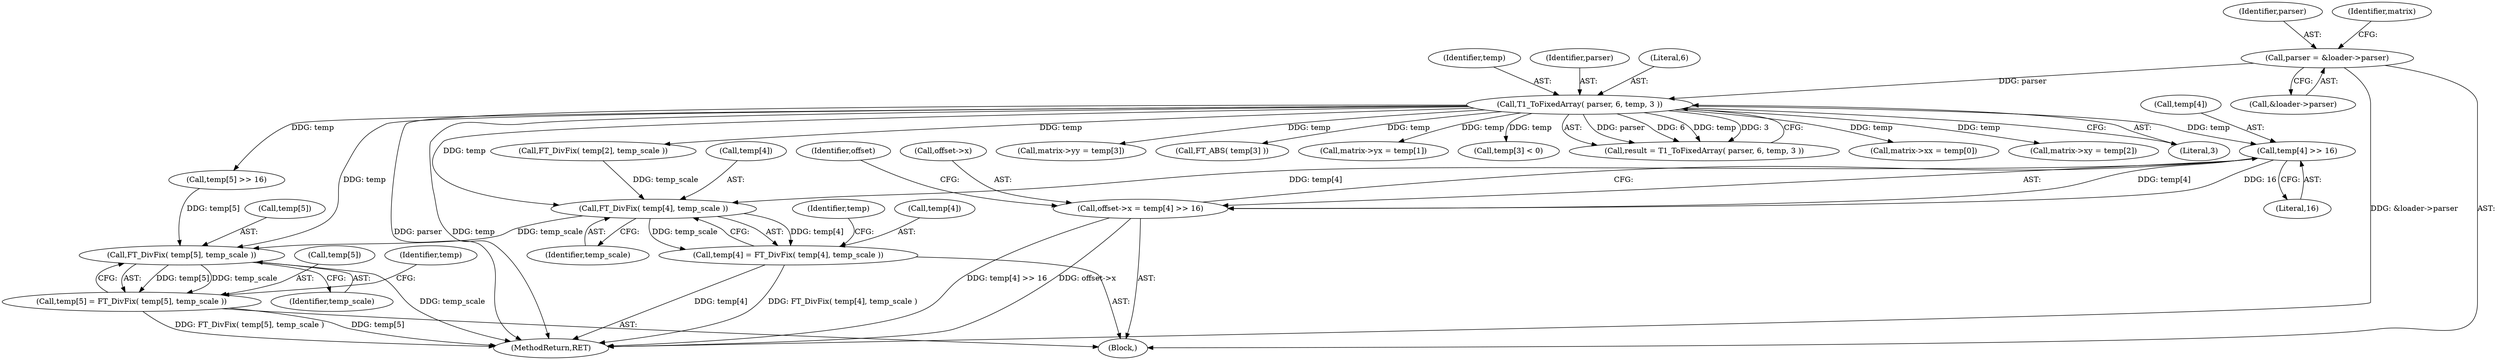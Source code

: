 digraph "0_savannah_8b281f83e8516535756f92dbf90940ac44bd45e1_1@array" {
"1000220" [label="(Call,temp[4] >> 16)"];
"1000147" [label="(Call,T1_ToFixedArray( parser, 6, temp, 3 ))"];
"1000109" [label="(Call,parser = &loader->parser)"];
"1000216" [label="(Call,offset->x = temp[4] >> 16)"];
"1000247" [label="(Call,FT_DivFix( temp[4], temp_scale ))"];
"1000243" [label="(Call,temp[4] = FT_DivFix( temp[4], temp_scale ))"];
"1000256" [label="(Call,FT_DivFix( temp[5], temp_scale ))"];
"1000252" [label="(Call,temp[5] = FT_DivFix( temp[5], temp_scale ))"];
"1000209" [label="(Call,matrix->yy = temp[3])"];
"1000224" [label="(Literal,16)"];
"1000227" [label="(Identifier,offset)"];
"1000254" [label="(Identifier,temp)"];
"1000220" [label="(Call,temp[4] >> 16)"];
"1000168" [label="(Call,FT_ABS( temp[3] ))"];
"1000150" [label="(Identifier,temp)"];
"1000252" [label="(Call,temp[5] = FT_DivFix( temp[5], temp_scale ))"];
"1000195" [label="(Call,matrix->yx = temp[1])"];
"1000253" [label="(Call,temp[5])"];
"1000247" [label="(Call,FT_DivFix( temp[4], temp_scale ))"];
"1000257" [label="(Call,temp[5])"];
"1000251" [label="(Identifier,temp_scale)"];
"1000110" [label="(Identifier,parser)"];
"1000256" [label="(Call,FT_DivFix( temp[5], temp_scale ))"];
"1000266" [label="(Call,temp[3] < 0)"];
"1000145" [label="(Call,result = T1_ToFixedArray( parser, 6, temp, 3 ))"];
"1000217" [label="(Call,offset->x)"];
"1000229" [label="(Call,temp[5] >> 16)"];
"1000248" [label="(Call,temp[4])"];
"1000117" [label="(Identifier,matrix)"];
"1000244" [label="(Call,temp[4])"];
"1000107" [label="(Block,)"];
"1000111" [label="(Call,&loader->parser)"];
"1000221" [label="(Call,temp[4])"];
"1000260" [label="(Identifier,temp_scale)"];
"1000148" [label="(Identifier,parser)"];
"1000149" [label="(Literal,6)"];
"1000238" [label="(Call,FT_DivFix( temp[2], temp_scale ))"];
"1000109" [label="(Call,parser = &loader->parser)"];
"1000243" [label="(Call,temp[4] = FT_DivFix( temp[4], temp_scale ))"];
"1000188" [label="(Call,matrix->xx = temp[0])"];
"1000216" [label="(Call,offset->x = temp[4] >> 16)"];
"1000147" [label="(Call,T1_ToFixedArray( parser, 6, temp, 3 ))"];
"1000202" [label="(Call,matrix->xy = temp[2])"];
"1000151" [label="(Literal,3)"];
"1000274" [label="(MethodReturn,RET)"];
"1000263" [label="(Identifier,temp)"];
"1000220" -> "1000216"  [label="AST: "];
"1000220" -> "1000224"  [label="CFG: "];
"1000221" -> "1000220"  [label="AST: "];
"1000224" -> "1000220"  [label="AST: "];
"1000216" -> "1000220"  [label="CFG: "];
"1000220" -> "1000216"  [label="DDG: temp[4]"];
"1000220" -> "1000216"  [label="DDG: 16"];
"1000147" -> "1000220"  [label="DDG: temp"];
"1000220" -> "1000247"  [label="DDG: temp[4]"];
"1000147" -> "1000145"  [label="AST: "];
"1000147" -> "1000151"  [label="CFG: "];
"1000148" -> "1000147"  [label="AST: "];
"1000149" -> "1000147"  [label="AST: "];
"1000150" -> "1000147"  [label="AST: "];
"1000151" -> "1000147"  [label="AST: "];
"1000145" -> "1000147"  [label="CFG: "];
"1000147" -> "1000274"  [label="DDG: parser"];
"1000147" -> "1000274"  [label="DDG: temp"];
"1000147" -> "1000145"  [label="DDG: parser"];
"1000147" -> "1000145"  [label="DDG: 6"];
"1000147" -> "1000145"  [label="DDG: temp"];
"1000147" -> "1000145"  [label="DDG: 3"];
"1000109" -> "1000147"  [label="DDG: parser"];
"1000147" -> "1000168"  [label="DDG: temp"];
"1000147" -> "1000188"  [label="DDG: temp"];
"1000147" -> "1000195"  [label="DDG: temp"];
"1000147" -> "1000202"  [label="DDG: temp"];
"1000147" -> "1000209"  [label="DDG: temp"];
"1000147" -> "1000229"  [label="DDG: temp"];
"1000147" -> "1000238"  [label="DDG: temp"];
"1000147" -> "1000247"  [label="DDG: temp"];
"1000147" -> "1000256"  [label="DDG: temp"];
"1000147" -> "1000266"  [label="DDG: temp"];
"1000109" -> "1000107"  [label="AST: "];
"1000109" -> "1000111"  [label="CFG: "];
"1000110" -> "1000109"  [label="AST: "];
"1000111" -> "1000109"  [label="AST: "];
"1000117" -> "1000109"  [label="CFG: "];
"1000109" -> "1000274"  [label="DDG: &loader->parser"];
"1000216" -> "1000107"  [label="AST: "];
"1000217" -> "1000216"  [label="AST: "];
"1000227" -> "1000216"  [label="CFG: "];
"1000216" -> "1000274"  [label="DDG: offset->x"];
"1000216" -> "1000274"  [label="DDG: temp[4] >> 16"];
"1000247" -> "1000243"  [label="AST: "];
"1000247" -> "1000251"  [label="CFG: "];
"1000248" -> "1000247"  [label="AST: "];
"1000251" -> "1000247"  [label="AST: "];
"1000243" -> "1000247"  [label="CFG: "];
"1000247" -> "1000243"  [label="DDG: temp[4]"];
"1000247" -> "1000243"  [label="DDG: temp_scale"];
"1000238" -> "1000247"  [label="DDG: temp_scale"];
"1000247" -> "1000256"  [label="DDG: temp_scale"];
"1000243" -> "1000107"  [label="AST: "];
"1000244" -> "1000243"  [label="AST: "];
"1000254" -> "1000243"  [label="CFG: "];
"1000243" -> "1000274"  [label="DDG: temp[4]"];
"1000243" -> "1000274"  [label="DDG: FT_DivFix( temp[4], temp_scale )"];
"1000256" -> "1000252"  [label="AST: "];
"1000256" -> "1000260"  [label="CFG: "];
"1000257" -> "1000256"  [label="AST: "];
"1000260" -> "1000256"  [label="AST: "];
"1000252" -> "1000256"  [label="CFG: "];
"1000256" -> "1000274"  [label="DDG: temp_scale"];
"1000256" -> "1000252"  [label="DDG: temp[5]"];
"1000256" -> "1000252"  [label="DDG: temp_scale"];
"1000229" -> "1000256"  [label="DDG: temp[5]"];
"1000252" -> "1000107"  [label="AST: "];
"1000253" -> "1000252"  [label="AST: "];
"1000263" -> "1000252"  [label="CFG: "];
"1000252" -> "1000274"  [label="DDG: FT_DivFix( temp[5], temp_scale )"];
"1000252" -> "1000274"  [label="DDG: temp[5]"];
}
